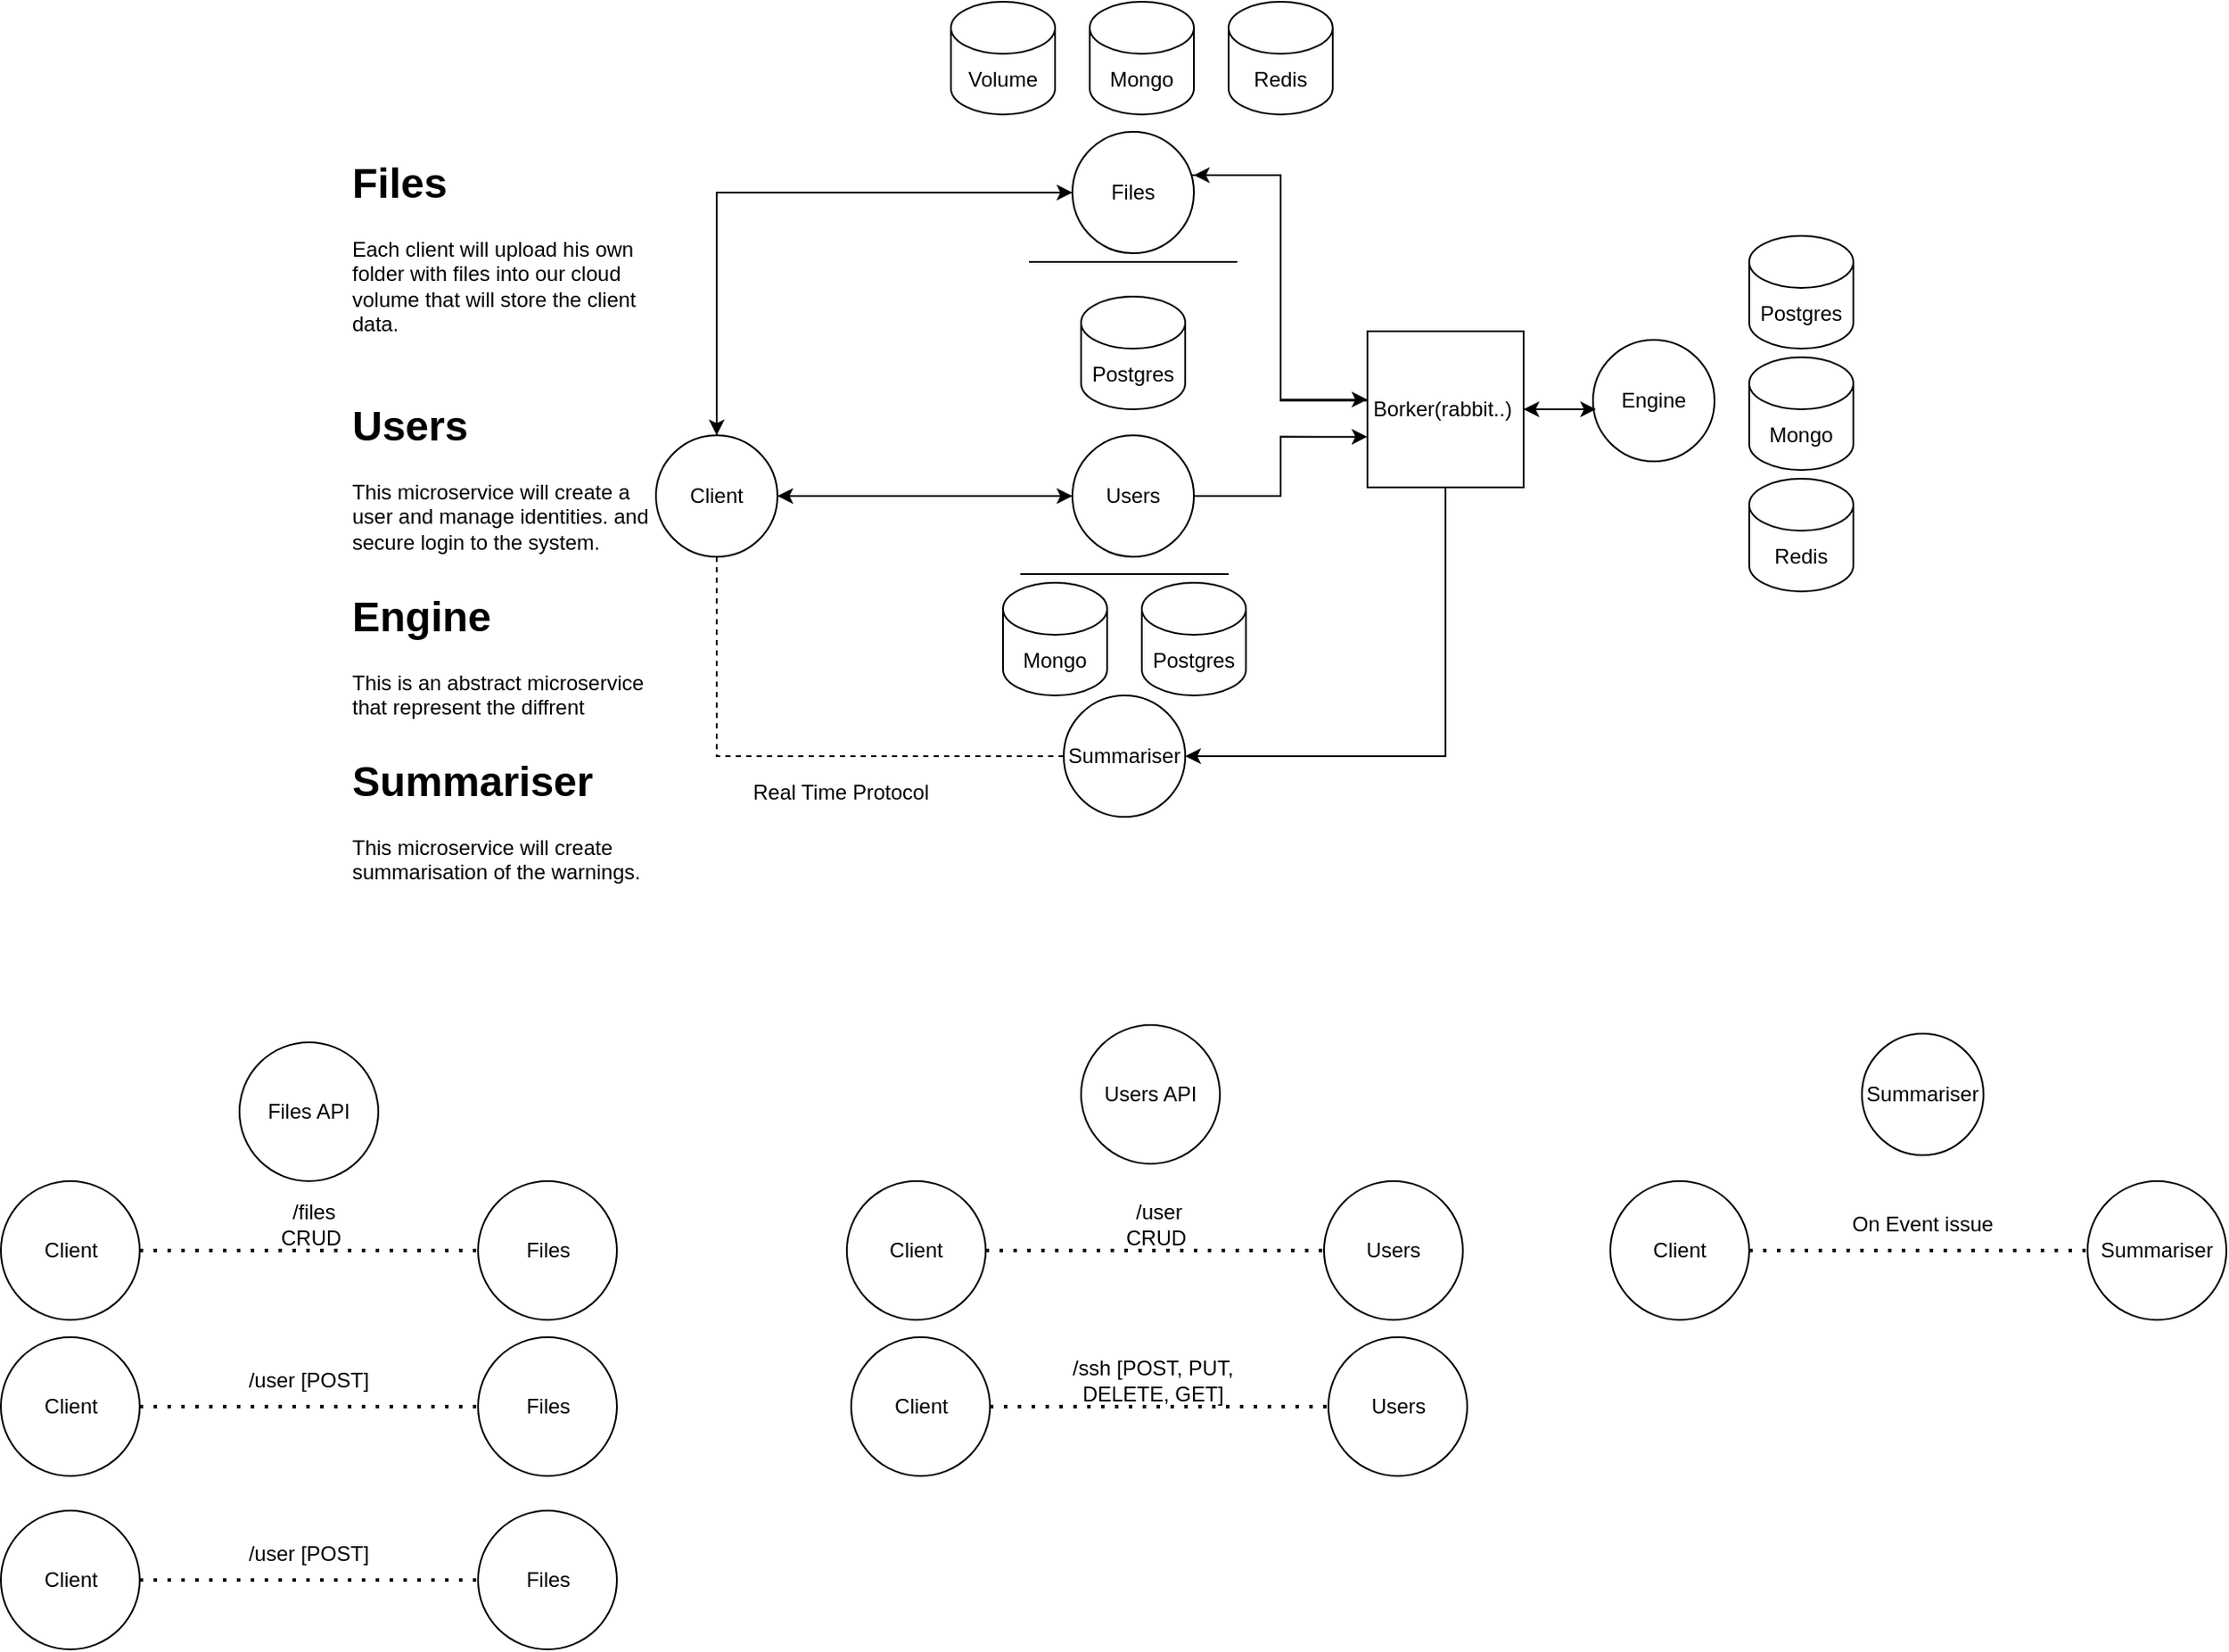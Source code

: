 <mxfile version="20.0.3" type="device"><diagram id="GJ5EhfNdMvc3TeUjdbJM" name="Page-1"><mxGraphModel dx="2064" dy="726" grid="1" gridSize="10" guides="1" tooltips="1" connect="1" arrows="1" fold="1" page="1" pageScale="1" pageWidth="850" pageHeight="1100" math="0" shadow="0"><root><mxCell id="0"/><mxCell id="1" parent="0"/><mxCell id="mVbQRSuIKEo2DpntXLYh-22" style="edgeStyle=orthogonalEdgeStyle;rounded=0;orthogonalLoop=1;jettySize=auto;html=1;entryX=0;entryY=0.676;entryDx=0;entryDy=0;entryPerimeter=0;" parent="1" source="mVbQRSuIKEo2DpntXLYh-1" target="mVbQRSuIKEo2DpntXLYh-4" edge="1"><mxGeometry relative="1" as="geometry"/></mxCell><mxCell id="wzigE5-ijetjcN0Uc4nA-2" style="edgeStyle=orthogonalEdgeStyle;rounded=0;orthogonalLoop=1;jettySize=auto;html=1;entryX=1;entryY=0.5;entryDx=0;entryDy=0;" parent="1" source="mVbQRSuIKEo2DpntXLYh-1" target="mVbQRSuIKEo2DpntXLYh-6" edge="1"><mxGeometry relative="1" as="geometry"><mxPoint x="70" y="450" as="targetPoint"/></mxGeometry></mxCell><mxCell id="mVbQRSuIKEo2DpntXLYh-1" value="Users" style="ellipse;whiteSpace=wrap;html=1;aspect=fixed;" parent="1" vertex="1"><mxGeometry x="200" y="460" width="70" height="70" as="geometry"/></mxCell><mxCell id="mVbQRSuIKEo2DpntXLYh-25" style="edgeStyle=orthogonalEdgeStyle;rounded=0;orthogonalLoop=1;jettySize=auto;html=1;entryX=0;entryY=0.438;entryDx=0;entryDy=0;entryPerimeter=0;" parent="1" source="mVbQRSuIKEo2DpntXLYh-2" target="mVbQRSuIKEo2DpntXLYh-4" edge="1"><mxGeometry relative="1" as="geometry"><Array as="points"><mxPoint x="320" y="310"/><mxPoint x="320" y="439"/></Array></mxGeometry></mxCell><mxCell id="wzigE5-ijetjcN0Uc4nA-1" style="edgeStyle=orthogonalEdgeStyle;rounded=0;orthogonalLoop=1;jettySize=auto;html=1;" parent="1" source="mVbQRSuIKEo2DpntXLYh-2" target="mVbQRSuIKEo2DpntXLYh-6" edge="1"><mxGeometry relative="1" as="geometry"/></mxCell><mxCell id="mVbQRSuIKEo2DpntXLYh-2" value="Files" style="ellipse;whiteSpace=wrap;html=1;aspect=fixed;" parent="1" vertex="1"><mxGeometry x="200" y="285" width="70" height="70" as="geometry"/></mxCell><mxCell id="mVbQRSuIKEo2DpntXLYh-27" style="edgeStyle=orthogonalEdgeStyle;rounded=0;orthogonalLoop=1;jettySize=auto;html=1;" parent="1" source="mVbQRSuIKEo2DpntXLYh-3" target="mVbQRSuIKEo2DpntXLYh-4" edge="1"><mxGeometry relative="1" as="geometry"><Array as="points"><mxPoint x="490" y="445"/><mxPoint x="490" y="445"/></Array></mxGeometry></mxCell><mxCell id="mVbQRSuIKEo2DpntXLYh-3" value="Engine" style="ellipse;whiteSpace=wrap;html=1;aspect=fixed;" parent="1" vertex="1"><mxGeometry x="500" y="405" width="70" height="70" as="geometry"/></mxCell><mxCell id="mVbQRSuIKEo2DpntXLYh-23" style="edgeStyle=orthogonalEdgeStyle;rounded=0;orthogonalLoop=1;jettySize=auto;html=1;entryX=1;entryY=0.357;entryDx=0;entryDy=0;entryPerimeter=0;" parent="1" source="mVbQRSuIKEo2DpntXLYh-4" target="mVbQRSuIKEo2DpntXLYh-2" edge="1"><mxGeometry relative="1" as="geometry"><Array as="points"><mxPoint x="320" y="440"/><mxPoint x="320" y="310"/></Array></mxGeometry></mxCell><mxCell id="mVbQRSuIKEo2DpntXLYh-26" style="edgeStyle=orthogonalEdgeStyle;rounded=0;orthogonalLoop=1;jettySize=auto;html=1;entryX=0.025;entryY=0.571;entryDx=0;entryDy=0;entryPerimeter=0;" parent="1" source="mVbQRSuIKEo2DpntXLYh-4" target="mVbQRSuIKEo2DpntXLYh-3" edge="1"><mxGeometry relative="1" as="geometry"/></mxCell><mxCell id="wzigE5-ijetjcN0Uc4nA-6" style="edgeStyle=orthogonalEdgeStyle;rounded=0;orthogonalLoop=1;jettySize=auto;html=1;entryX=1;entryY=0.5;entryDx=0;entryDy=0;" parent="1" source="mVbQRSuIKEo2DpntXLYh-4" target="mVbQRSuIKEo2DpntXLYh-13" edge="1"><mxGeometry relative="1" as="geometry"><Array as="points"><mxPoint x="415" y="645"/></Array></mxGeometry></mxCell><mxCell id="mVbQRSuIKEo2DpntXLYh-4" value="Borker(rabbit..)&amp;nbsp;" style="whiteSpace=wrap;html=1;aspect=fixed;" parent="1" vertex="1"><mxGeometry x="370" y="400" width="90" height="90" as="geometry"/></mxCell><mxCell id="wzigE5-ijetjcN0Uc4nA-3" style="edgeStyle=orthogonalEdgeStyle;rounded=0;orthogonalLoop=1;jettySize=auto;html=1;" parent="1" source="mVbQRSuIKEo2DpntXLYh-6" target="mVbQRSuIKEo2DpntXLYh-1" edge="1"><mxGeometry relative="1" as="geometry"/></mxCell><mxCell id="wzigE5-ijetjcN0Uc4nA-4" style="edgeStyle=orthogonalEdgeStyle;rounded=0;orthogonalLoop=1;jettySize=auto;html=1;entryX=0;entryY=0.5;entryDx=0;entryDy=0;" parent="1" source="mVbQRSuIKEo2DpntXLYh-6" target="mVbQRSuIKEo2DpntXLYh-2" edge="1"><mxGeometry relative="1" as="geometry"><Array as="points"><mxPoint x="-5" y="320"/></Array></mxGeometry></mxCell><mxCell id="mVbQRSuIKEo2DpntXLYh-6" value="Client" style="ellipse;whiteSpace=wrap;html=1;aspect=fixed;" parent="1" vertex="1"><mxGeometry x="-40" y="460" width="70" height="70" as="geometry"/></mxCell><mxCell id="mVbQRSuIKEo2DpntXLYh-7" value="Mongo" style="shape=cylinder3;whiteSpace=wrap;html=1;boundedLbl=1;backgroundOutline=1;size=15;" parent="1" vertex="1"><mxGeometry x="590" y="415" width="60" height="65" as="geometry"/></mxCell><mxCell id="mVbQRSuIKEo2DpntXLYh-8" value="Redis" style="shape=cylinder3;whiteSpace=wrap;html=1;boundedLbl=1;backgroundOutline=1;size=15;" parent="1" vertex="1"><mxGeometry x="590" y="485" width="60" height="65" as="geometry"/></mxCell><mxCell id="mVbQRSuIKEo2DpntXLYh-9" value="Mongo" style="shape=cylinder3;whiteSpace=wrap;html=1;boundedLbl=1;backgroundOutline=1;size=15;" parent="1" vertex="1"><mxGeometry x="210" y="210" width="60" height="65" as="geometry"/></mxCell><mxCell id="mVbQRSuIKEo2DpntXLYh-10" value="Redis" style="shape=cylinder3;whiteSpace=wrap;html=1;boundedLbl=1;backgroundOutline=1;size=15;" parent="1" vertex="1"><mxGeometry x="290" y="210" width="60" height="65" as="geometry"/></mxCell><mxCell id="mVbQRSuIKEo2DpntXLYh-11" value="Volume" style="shape=cylinder3;whiteSpace=wrap;html=1;boundedLbl=1;backgroundOutline=1;size=15;" parent="1" vertex="1"><mxGeometry x="130" y="210" width="60" height="65" as="geometry"/></mxCell><mxCell id="mVbQRSuIKEo2DpntXLYh-12" value="Postgres" style="shape=cylinder3;whiteSpace=wrap;html=1;boundedLbl=1;backgroundOutline=1;size=15;" parent="1" vertex="1"><mxGeometry x="205" y="380" width="60" height="65" as="geometry"/></mxCell><mxCell id="mVbQRSuIKEo2DpntXLYh-13" value="Summariser" style="ellipse;whiteSpace=wrap;html=1;aspect=fixed;" parent="1" vertex="1"><mxGeometry x="195" y="610" width="70" height="70" as="geometry"/></mxCell><mxCell id="mVbQRSuIKEo2DpntXLYh-15" value="Postgres" style="shape=cylinder3;whiteSpace=wrap;html=1;boundedLbl=1;backgroundOutline=1;size=15;" parent="1" vertex="1"><mxGeometry x="590" y="345" width="60" height="65" as="geometry"/></mxCell><mxCell id="mVbQRSuIKEo2DpntXLYh-16" value="Mongo" style="shape=cylinder3;whiteSpace=wrap;html=1;boundedLbl=1;backgroundOutline=1;size=15;" parent="1" vertex="1"><mxGeometry x="160" y="545" width="60" height="65" as="geometry"/></mxCell><mxCell id="mVbQRSuIKEo2DpntXLYh-17" value="Postgres" style="shape=cylinder3;whiteSpace=wrap;html=1;boundedLbl=1;backgroundOutline=1;size=15;" parent="1" vertex="1"><mxGeometry x="240" y="545" width="60" height="65" as="geometry"/></mxCell><mxCell id="mVbQRSuIKEo2DpntXLYh-20" value="" style="endArrow=none;html=1;rounded=0;" parent="1" edge="1"><mxGeometry width="50" height="50" relative="1" as="geometry"><mxPoint x="175" y="360" as="sourcePoint"/><mxPoint x="295" y="360" as="targetPoint"/></mxGeometry></mxCell><mxCell id="mVbQRSuIKEo2DpntXLYh-24" value="" style="endArrow=none;html=1;rounded=0;" parent="1" edge="1"><mxGeometry width="50" height="50" relative="1" as="geometry"><mxPoint x="170" y="540" as="sourcePoint"/><mxPoint x="290" y="540" as="targetPoint"/></mxGeometry></mxCell><mxCell id="mVbQRSuIKEo2DpntXLYh-31" value="" style="endArrow=none;dashed=1;html=1;rounded=0;entryX=0;entryY=0.5;entryDx=0;entryDy=0;exitX=0.5;exitY=1;exitDx=0;exitDy=0;" parent="1" source="mVbQRSuIKEo2DpntXLYh-6" target="mVbQRSuIKEo2DpntXLYh-13" edge="1"><mxGeometry width="50" height="50" relative="1" as="geometry"><mxPoint x="80" y="700" as="sourcePoint"/><mxPoint x="130" y="650" as="targetPoint"/><Array as="points"><mxPoint x="-5" y="645"/></Array></mxGeometry></mxCell><mxCell id="mVbQRSuIKEo2DpntXLYh-32" value="Real Time Protocol" style="text;strokeColor=none;fillColor=none;align=left;verticalAlign=middle;spacingLeft=4;spacingRight=4;overflow=hidden;points=[[0,0.5],[1,0.5]];portConstraint=eastwest;rotatable=0;" parent="1" vertex="1"><mxGeometry x="10" y="650" width="140" height="30" as="geometry"/></mxCell><mxCell id="wzigE5-ijetjcN0Uc4nA-5" value="&lt;h1&gt;Files&amp;nbsp;&lt;/h1&gt;&lt;p&gt;Each client will upload his own folder with files into our cloud volume that will store the client data.&lt;/p&gt;" style="text;html=1;strokeColor=none;fillColor=none;spacing=5;spacingTop=-20;whiteSpace=wrap;overflow=hidden;rounded=0;" parent="1" vertex="1"><mxGeometry x="-220" y="295" width="190" height="120" as="geometry"/></mxCell><mxCell id="wzigE5-ijetjcN0Uc4nA-7" value="&lt;h1&gt;Users&lt;/h1&gt;&lt;p&gt;This microservice will create a user and manage identities. and secure login to the system.&amp;nbsp;&lt;span style=&quot;background-color: initial;&quot;&gt;&amp;nbsp; &amp;nbsp;&lt;/span&gt;&lt;/p&gt;" style="text;html=1;strokeColor=none;fillColor=none;spacing=5;spacingTop=-20;whiteSpace=wrap;overflow=hidden;rounded=0;" parent="1" vertex="1"><mxGeometry x="-220" y="435" width="190" height="120" as="geometry"/></mxCell><mxCell id="wzigE5-ijetjcN0Uc4nA-8" value="&lt;h1&gt;Engine&lt;/h1&gt;&lt;p&gt;This is an abstract microservice that represent the diffrent&amp;nbsp; &amp;nbsp;&lt;/p&gt;" style="text;html=1;strokeColor=none;fillColor=none;spacing=5;spacingTop=-20;whiteSpace=wrap;overflow=hidden;rounded=0;" parent="1" vertex="1"><mxGeometry x="-220" y="545" width="190" height="120" as="geometry"/></mxCell><mxCell id="DzJDk0VJTUqgAJldv7rZ-1" value="Users" style="ellipse;whiteSpace=wrap;html=1;aspect=fixed;" parent="1" vertex="1"><mxGeometry x="345" y="890" width="80" height="80" as="geometry"/></mxCell><mxCell id="DzJDk0VJTUqgAJldv7rZ-2" value="Client" style="ellipse;whiteSpace=wrap;html=1;aspect=fixed;" parent="1" vertex="1"><mxGeometry x="70" y="890" width="80" height="80" as="geometry"/></mxCell><mxCell id="DzJDk0VJTUqgAJldv7rZ-3" value="" style="endArrow=none;dashed=1;html=1;dashPattern=1 3;strokeWidth=2;rounded=0;exitX=1;exitY=0.5;exitDx=0;exitDy=0;entryX=0;entryY=0.5;entryDx=0;entryDy=0;" parent="1" source="DzJDk0VJTUqgAJldv7rZ-2" target="DzJDk0VJTUqgAJldv7rZ-1" edge="1"><mxGeometry width="50" height="50" relative="1" as="geometry"><mxPoint x="260" y="960" as="sourcePoint"/><mxPoint x="310" y="910" as="targetPoint"/></mxGeometry></mxCell><mxCell id="DzJDk0VJTUqgAJldv7rZ-4" value="Users API" style="ellipse;whiteSpace=wrap;html=1;aspect=fixed;" parent="1" vertex="1"><mxGeometry x="205" y="800" width="80" height="80" as="geometry"/></mxCell><mxCell id="DzJDk0VJTUqgAJldv7rZ-5" value="/user CRUD&amp;nbsp;" style="text;html=1;strokeColor=none;fillColor=none;align=center;verticalAlign=middle;whiteSpace=wrap;rounded=0;" parent="1" vertex="1"><mxGeometry x="220" y="900" width="60" height="30" as="geometry"/></mxCell><mxCell id="DzJDk0VJTUqgAJldv7rZ-6" value="Users" style="ellipse;whiteSpace=wrap;html=1;aspect=fixed;" parent="1" vertex="1"><mxGeometry x="347.5" y="980" width="80" height="80" as="geometry"/></mxCell><mxCell id="DzJDk0VJTUqgAJldv7rZ-7" value="Client" style="ellipse;whiteSpace=wrap;html=1;aspect=fixed;" parent="1" vertex="1"><mxGeometry x="72.5" y="980" width="80" height="80" as="geometry"/></mxCell><mxCell id="DzJDk0VJTUqgAJldv7rZ-8" value="" style="endArrow=none;dashed=1;html=1;dashPattern=1 3;strokeWidth=2;rounded=0;exitX=1;exitY=0.5;exitDx=0;exitDy=0;entryX=0;entryY=0.5;entryDx=0;entryDy=0;" parent="1" source="DzJDk0VJTUqgAJldv7rZ-7" target="DzJDk0VJTUqgAJldv7rZ-6" edge="1"><mxGeometry width="50" height="50" relative="1" as="geometry"><mxPoint x="262.5" y="1050" as="sourcePoint"/><mxPoint x="312.5" y="1000" as="targetPoint"/></mxGeometry></mxCell><mxCell id="DzJDk0VJTUqgAJldv7rZ-9" value="/ssh [POST, PUT, DELETE, GET]" style="text;html=1;strokeColor=none;fillColor=none;align=center;verticalAlign=middle;whiteSpace=wrap;rounded=0;" parent="1" vertex="1"><mxGeometry x="190" y="990" width="112.5" height="30" as="geometry"/></mxCell><mxCell id="DzJDk0VJTUqgAJldv7rZ-14" value="Files API" style="ellipse;whiteSpace=wrap;html=1;aspect=fixed;" parent="1" vertex="1"><mxGeometry x="-280" y="810" width="80" height="80" as="geometry"/></mxCell><mxCell id="DzJDk0VJTUqgAJldv7rZ-15" value="Files" style="ellipse;whiteSpace=wrap;html=1;aspect=fixed;" parent="1" vertex="1"><mxGeometry x="-142.5" y="890" width="80" height="80" as="geometry"/></mxCell><mxCell id="DzJDk0VJTUqgAJldv7rZ-16" value="Client" style="ellipse;whiteSpace=wrap;html=1;aspect=fixed;" parent="1" vertex="1"><mxGeometry x="-417.5" y="890" width="80" height="80" as="geometry"/></mxCell><mxCell id="DzJDk0VJTUqgAJldv7rZ-17" value="" style="endArrow=none;dashed=1;html=1;dashPattern=1 3;strokeWidth=2;rounded=0;exitX=1;exitY=0.5;exitDx=0;exitDy=0;entryX=0;entryY=0.5;entryDx=0;entryDy=0;" parent="1" source="DzJDk0VJTUqgAJldv7rZ-16" target="DzJDk0VJTUqgAJldv7rZ-15" edge="1"><mxGeometry width="50" height="50" relative="1" as="geometry"><mxPoint x="-227.5" y="960" as="sourcePoint"/><mxPoint x="-177.5" y="910" as="targetPoint"/></mxGeometry></mxCell><mxCell id="DzJDk0VJTUqgAJldv7rZ-18" value="/files CRUD&amp;nbsp;" style="text;html=1;strokeColor=none;fillColor=none;align=center;verticalAlign=middle;whiteSpace=wrap;rounded=0;" parent="1" vertex="1"><mxGeometry x="-267.5" y="900" width="60" height="30" as="geometry"/></mxCell><mxCell id="DzJDk0VJTUqgAJldv7rZ-19" value="Summariser" style="ellipse;whiteSpace=wrap;html=1;aspect=fixed;" parent="1" vertex="1"><mxGeometry x="655" y="805" width="70" height="70" as="geometry"/></mxCell><mxCell id="DzJDk0VJTUqgAJldv7rZ-20" value="Summariser" style="ellipse;whiteSpace=wrap;html=1;aspect=fixed;" parent="1" vertex="1"><mxGeometry x="785" y="890" width="80" height="80" as="geometry"/></mxCell><mxCell id="DzJDk0VJTUqgAJldv7rZ-21" value="Client" style="ellipse;whiteSpace=wrap;html=1;aspect=fixed;" parent="1" vertex="1"><mxGeometry x="510" y="890" width="80" height="80" as="geometry"/></mxCell><mxCell id="DzJDk0VJTUqgAJldv7rZ-22" value="" style="endArrow=none;dashed=1;html=1;dashPattern=1 3;strokeWidth=2;rounded=0;exitX=1;exitY=0.5;exitDx=0;exitDy=0;entryX=0;entryY=0.5;entryDx=0;entryDy=0;" parent="1" source="DzJDk0VJTUqgAJldv7rZ-21" target="DzJDk0VJTUqgAJldv7rZ-20" edge="1"><mxGeometry width="50" height="50" relative="1" as="geometry"><mxPoint x="700" y="960" as="sourcePoint"/><mxPoint x="750" y="910" as="targetPoint"/></mxGeometry></mxCell><mxCell id="DzJDk0VJTUqgAJldv7rZ-23" value="On Event issue" style="text;html=1;strokeColor=none;fillColor=none;align=center;verticalAlign=middle;whiteSpace=wrap;rounded=0;" parent="1" vertex="1"><mxGeometry x="630" y="900" width="120" height="30" as="geometry"/></mxCell><mxCell id="DzJDk0VJTUqgAJldv7rZ-25" value="Files" style="ellipse;whiteSpace=wrap;html=1;aspect=fixed;" parent="1" vertex="1"><mxGeometry x="-142.5" y="980" width="80" height="80" as="geometry"/></mxCell><mxCell id="DzJDk0VJTUqgAJldv7rZ-26" value="Client" style="ellipse;whiteSpace=wrap;html=1;aspect=fixed;" parent="1" vertex="1"><mxGeometry x="-417.5" y="980" width="80" height="80" as="geometry"/></mxCell><mxCell id="DzJDk0VJTUqgAJldv7rZ-27" value="" style="endArrow=none;dashed=1;html=1;dashPattern=1 3;strokeWidth=2;rounded=0;exitX=1;exitY=0.5;exitDx=0;exitDy=0;entryX=0;entryY=0.5;entryDx=0;entryDy=0;" parent="1" source="DzJDk0VJTUqgAJldv7rZ-26" target="DzJDk0VJTUqgAJldv7rZ-25" edge="1"><mxGeometry width="50" height="50" relative="1" as="geometry"><mxPoint x="-227.5" y="1050" as="sourcePoint"/><mxPoint x="-177.5" y="1000" as="targetPoint"/></mxGeometry></mxCell><mxCell id="DzJDk0VJTUqgAJldv7rZ-28" value="/user [POST]" style="text;html=1;strokeColor=none;fillColor=none;align=center;verticalAlign=middle;whiteSpace=wrap;rounded=0;" parent="1" vertex="1"><mxGeometry x="-310" y="990" width="140" height="30" as="geometry"/></mxCell><mxCell id="DzJDk0VJTUqgAJldv7rZ-29" value="Files" style="ellipse;whiteSpace=wrap;html=1;aspect=fixed;" parent="1" vertex="1"><mxGeometry x="-142.5" y="1080" width="80" height="80" as="geometry"/></mxCell><mxCell id="DzJDk0VJTUqgAJldv7rZ-30" value="Client" style="ellipse;whiteSpace=wrap;html=1;aspect=fixed;" parent="1" vertex="1"><mxGeometry x="-417.5" y="1080" width="80" height="80" as="geometry"/></mxCell><mxCell id="DzJDk0VJTUqgAJldv7rZ-31" value="" style="endArrow=none;dashed=1;html=1;dashPattern=1 3;strokeWidth=2;rounded=0;exitX=1;exitY=0.5;exitDx=0;exitDy=0;entryX=0;entryY=0.5;entryDx=0;entryDy=0;" parent="1" source="DzJDk0VJTUqgAJldv7rZ-30" target="DzJDk0VJTUqgAJldv7rZ-29" edge="1"><mxGeometry width="50" height="50" relative="1" as="geometry"><mxPoint x="-227.5" y="1150" as="sourcePoint"/><mxPoint x="-177.5" y="1100" as="targetPoint"/></mxGeometry></mxCell><mxCell id="DzJDk0VJTUqgAJldv7rZ-32" value="/user [POST]" style="text;html=1;strokeColor=none;fillColor=none;align=center;verticalAlign=middle;whiteSpace=wrap;rounded=0;" parent="1" vertex="1"><mxGeometry x="-310" y="1090" width="140" height="30" as="geometry"/></mxCell><mxCell id="jkEzMTRYkDdcqWk8iHCX-1" value="&lt;h1&gt;Summariser&lt;/h1&gt;&lt;p&gt;This microservice will create summarisation of the warnings.&amp;nbsp; &amp;nbsp;&amp;nbsp;&lt;/p&gt;" style="text;html=1;strokeColor=none;fillColor=none;spacing=5;spacingTop=-20;whiteSpace=wrap;overflow=hidden;rounded=0;" vertex="1" parent="1"><mxGeometry x="-220" y="640" width="190" height="120" as="geometry"/></mxCell></root></mxGraphModel></diagram></mxfile>